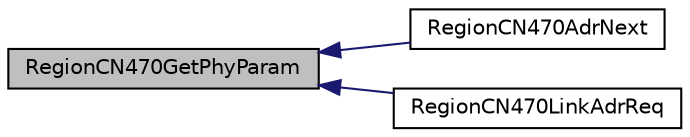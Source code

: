 digraph "RegionCN470GetPhyParam"
{
  edge [fontname="Helvetica",fontsize="10",labelfontname="Helvetica",labelfontsize="10"];
  node [fontname="Helvetica",fontsize="10",shape=record];
  rankdir="LR";
  Node34 [label="RegionCN470GetPhyParam",height=0.2,width=0.4,color="black", fillcolor="grey75", style="filled", fontcolor="black"];
  Node34 -> Node35 [dir="back",color="midnightblue",fontsize="10",style="solid",fontname="Helvetica"];
  Node35 [label="RegionCN470AdrNext",height=0.2,width=0.4,color="black", fillcolor="white", style="filled",URL="$group___r_e_g_i_o_n_c_n470.html#ga5205fdda3f4a869d78f4ccd791de359e",tooltip="Calculates the next datarate to set, when ADR is on or off. "];
  Node34 -> Node36 [dir="back",color="midnightblue",fontsize="10",style="solid",fontname="Helvetica"];
  Node36 [label="RegionCN470LinkAdrReq",height=0.2,width=0.4,color="black", fillcolor="white", style="filled",URL="$group___r_e_g_i_o_n_c_n470.html#ga8390f178b68e708cd9741caba00cb05d",tooltip="The function processes a Link ADR Request. "];
}
